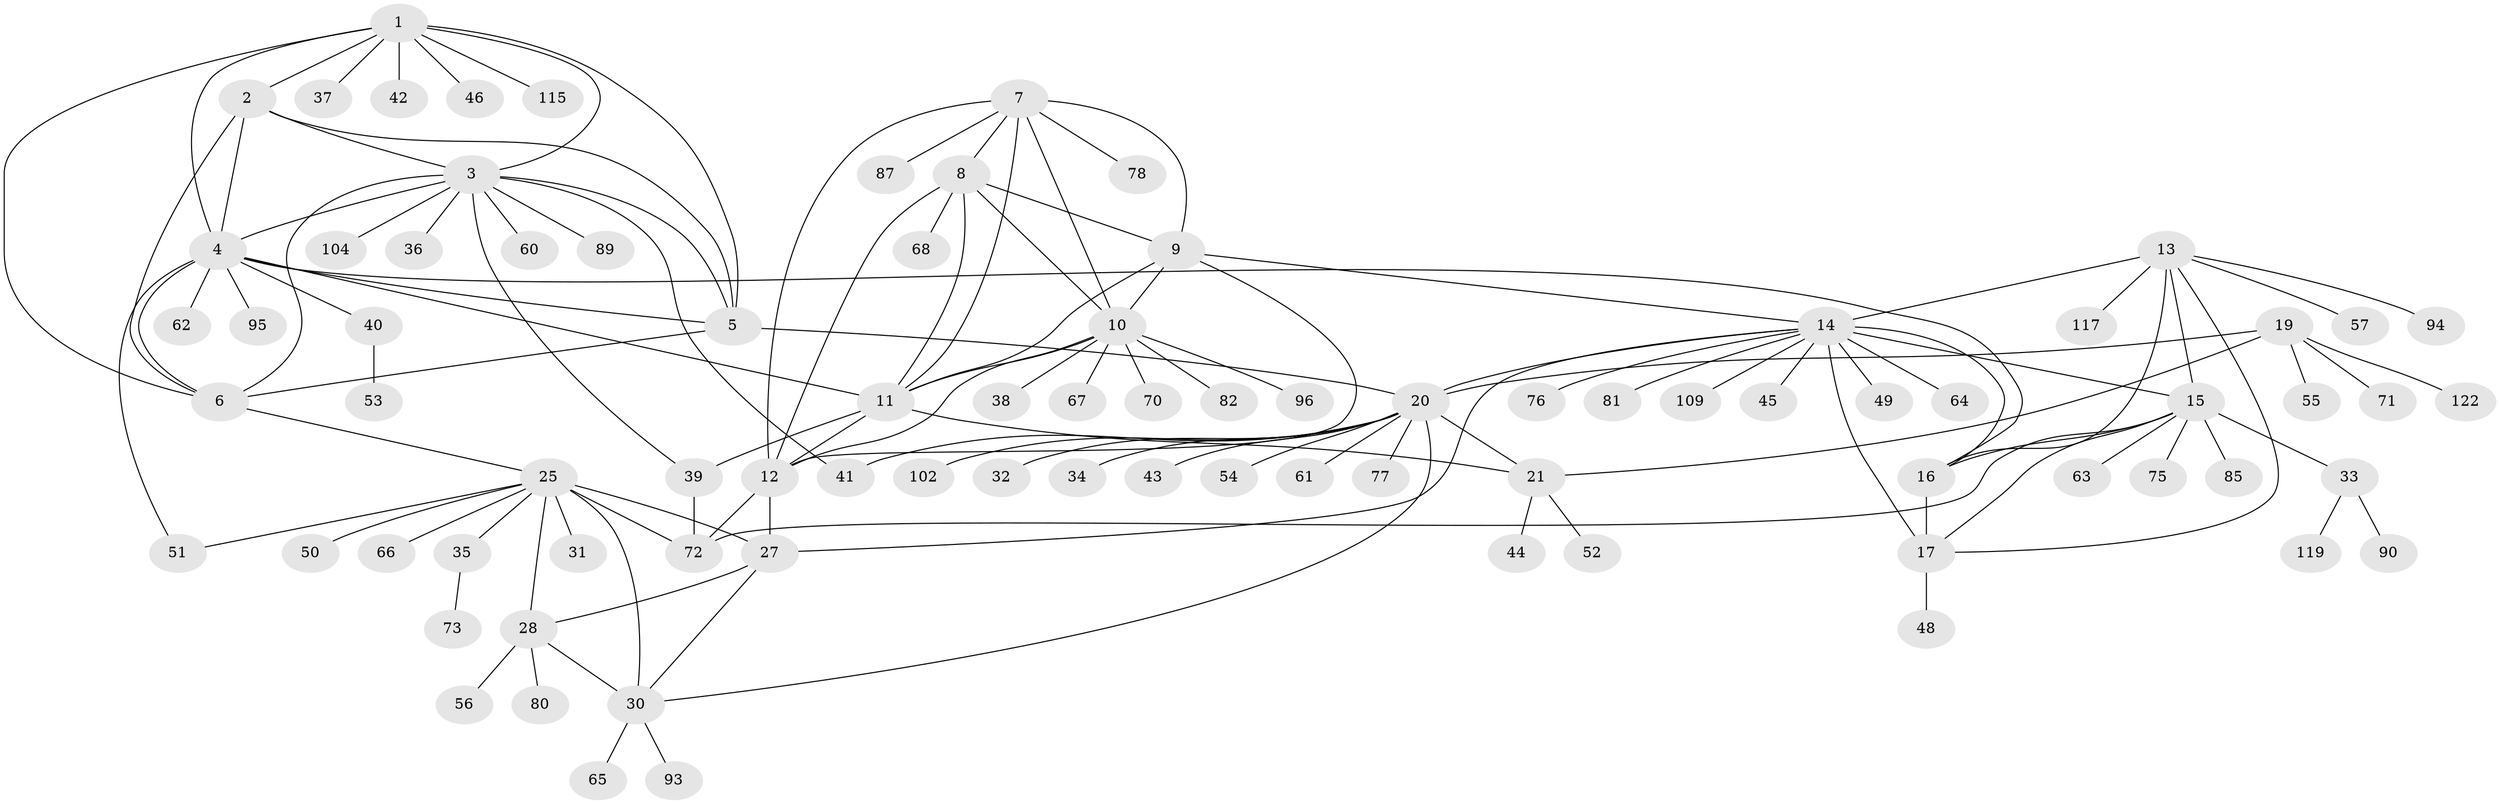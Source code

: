 // original degree distribution, {9: 0.04918032786885246, 5: 0.01639344262295082, 11: 0.03278688524590164, 6: 0.03278688524590164, 8: 0.06557377049180328, 7: 0.03278688524590164, 10: 0.02459016393442623, 1: 0.6147540983606558, 3: 0.040983606557377046, 2: 0.08196721311475409, 4: 0.00819672131147541}
// Generated by graph-tools (version 1.1) at 2025/19/03/04/25 18:19:48]
// undirected, 85 vertices, 126 edges
graph export_dot {
graph [start="1"]
  node [color=gray90,style=filled];
  1;
  2;
  3;
  4;
  5;
  6 [super="+86+121"];
  7;
  8 [super="+97+107+79"];
  9;
  10;
  11;
  12;
  13;
  14 [super="+18"];
  15;
  16;
  17;
  19;
  20 [super="+22"];
  21 [super="+23+110"];
  25 [super="+26+83+69+29"];
  27 [super="+59"];
  28;
  30;
  31;
  32;
  33;
  34;
  35;
  36;
  37 [super="+120+91+114+58"];
  38;
  39;
  40;
  41;
  42 [super="+47"];
  43;
  44;
  45;
  46;
  48 [super="+105"];
  49;
  50;
  51;
  52;
  53;
  54;
  55 [super="+111+99"];
  56;
  57;
  60;
  61;
  62;
  63;
  64;
  65;
  66;
  67;
  68;
  70;
  71;
  72 [super="+74"];
  73;
  75;
  76;
  77 [super="+108"];
  78;
  80;
  81;
  82;
  85;
  87 [super="+101"];
  89;
  90;
  93;
  94;
  95;
  96;
  102;
  104;
  109;
  115;
  117;
  119;
  122;
  1 -- 2;
  1 -- 3;
  1 -- 4;
  1 -- 5;
  1 -- 6;
  1 -- 37;
  1 -- 42;
  1 -- 46;
  1 -- 115;
  2 -- 3;
  2 -- 4;
  2 -- 5;
  2 -- 6;
  3 -- 4;
  3 -- 5;
  3 -- 6;
  3 -- 36;
  3 -- 39;
  3 -- 41;
  3 -- 60;
  3 -- 89;
  3 -- 104;
  4 -- 5;
  4 -- 6;
  4 -- 11;
  4 -- 16;
  4 -- 40;
  4 -- 51;
  4 -- 62;
  4 -- 95;
  5 -- 6;
  5 -- 20;
  6 -- 25;
  7 -- 8;
  7 -- 9;
  7 -- 10;
  7 -- 11;
  7 -- 12;
  7 -- 78;
  7 -- 87;
  8 -- 9;
  8 -- 10;
  8 -- 11;
  8 -- 12;
  8 -- 68;
  9 -- 10;
  9 -- 11;
  9 -- 12;
  9 -- 14;
  10 -- 11;
  10 -- 12;
  10 -- 38;
  10 -- 67;
  10 -- 70;
  10 -- 82;
  10 -- 96;
  11 -- 12;
  11 -- 21;
  11 -- 39;
  12 -- 27 [weight=2];
  12 -- 72;
  13 -- 14 [weight=2];
  13 -- 15;
  13 -- 16;
  13 -- 17;
  13 -- 57;
  13 -- 94;
  13 -- 117;
  14 -- 15 [weight=2];
  14 -- 16 [weight=2];
  14 -- 17 [weight=2];
  14 -- 45;
  14 -- 49;
  14 -- 76;
  14 -- 81;
  14 -- 109;
  14 -- 64;
  14 -- 27;
  14 -- 20;
  15 -- 16;
  15 -- 17;
  15 -- 33;
  15 -- 63;
  15 -- 75;
  15 -- 85;
  15 -- 72;
  16 -- 17;
  17 -- 48;
  19 -- 20 [weight=3];
  19 -- 21 [weight=2];
  19 -- 55;
  19 -- 71;
  19 -- 122;
  20 -- 21 [weight=6];
  20 -- 34;
  20 -- 54;
  20 -- 77;
  20 -- 102;
  20 -- 32;
  20 -- 41;
  20 -- 43;
  20 -- 61;
  20 -- 30;
  21 -- 52;
  21 -- 44;
  25 -- 27 [weight=3];
  25 -- 28 [weight=3];
  25 -- 30 [weight=3];
  25 -- 66;
  25 -- 35;
  25 -- 50;
  25 -- 51;
  25 -- 72;
  25 -- 31;
  27 -- 28;
  27 -- 30;
  28 -- 30;
  28 -- 56;
  28 -- 80;
  30 -- 65;
  30 -- 93;
  33 -- 90;
  33 -- 119;
  35 -- 73;
  39 -- 72;
  40 -- 53;
}
